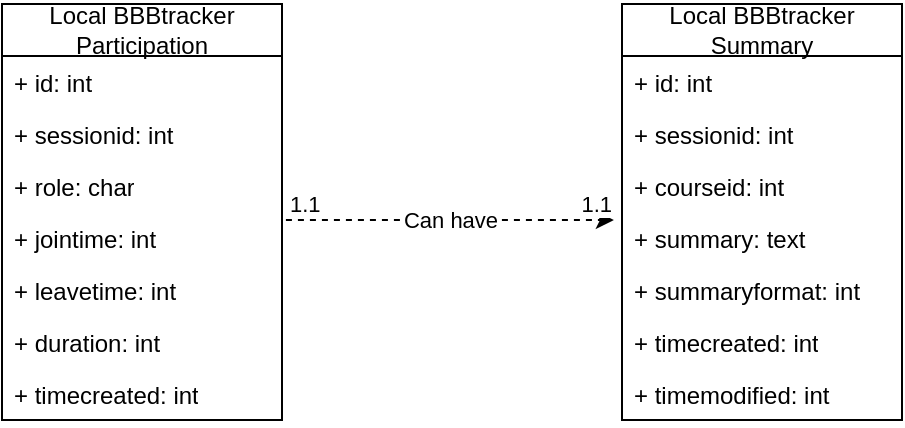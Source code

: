<mxfile version="28.1.1">
  <diagram name="Page-1" id="0X8NSl4UoyZRY0ugbZdQ">
    <mxGraphModel dx="872" dy="495" grid="1" gridSize="10" guides="1" tooltips="1" connect="1" arrows="1" fold="1" page="1" pageScale="1" pageWidth="827" pageHeight="1169" math="0" shadow="0">
      <root>
        <mxCell id="0" />
        <mxCell id="1" parent="0" />
        <mxCell id="r5Bvgh6SIpVcqufKXAmp-1" value="Local BBBtracker Summary" style="swimlane;fontStyle=0;childLayout=stackLayout;horizontal=1;startSize=26;fillColor=none;horizontalStack=0;resizeParent=1;resizeParentMax=0;resizeLast=0;collapsible=1;marginBottom=0;whiteSpace=wrap;html=1;" vertex="1" parent="1">
          <mxGeometry x="420" y="150" width="140" height="208" as="geometry" />
        </mxCell>
        <mxCell id="r5Bvgh6SIpVcqufKXAmp-2" value="+ id: int" style="text;strokeColor=none;fillColor=none;align=left;verticalAlign=top;spacingLeft=4;spacingRight=4;overflow=hidden;rotatable=0;points=[[0,0.5],[1,0.5]];portConstraint=eastwest;whiteSpace=wrap;html=1;" vertex="1" parent="r5Bvgh6SIpVcqufKXAmp-1">
          <mxGeometry y="26" width="140" height="26" as="geometry" />
        </mxCell>
        <mxCell id="r5Bvgh6SIpVcqufKXAmp-3" value="+ sessionid: int" style="text;strokeColor=none;fillColor=none;align=left;verticalAlign=top;spacingLeft=4;spacingRight=4;overflow=hidden;rotatable=0;points=[[0,0.5],[1,0.5]];portConstraint=eastwest;whiteSpace=wrap;html=1;" vertex="1" parent="r5Bvgh6SIpVcqufKXAmp-1">
          <mxGeometry y="52" width="140" height="26" as="geometry" />
        </mxCell>
        <mxCell id="r5Bvgh6SIpVcqufKXAmp-4" value="+ courseid: int" style="text;strokeColor=none;fillColor=none;align=left;verticalAlign=top;spacingLeft=4;spacingRight=4;overflow=hidden;rotatable=0;points=[[0,0.5],[1,0.5]];portConstraint=eastwest;whiteSpace=wrap;html=1;" vertex="1" parent="r5Bvgh6SIpVcqufKXAmp-1">
          <mxGeometry y="78" width="140" height="26" as="geometry" />
        </mxCell>
        <mxCell id="r5Bvgh6SIpVcqufKXAmp-13" value="+ summary: text" style="text;strokeColor=none;fillColor=none;align=left;verticalAlign=top;spacingLeft=4;spacingRight=4;overflow=hidden;rotatable=0;points=[[0,0.5],[1,0.5]];portConstraint=eastwest;whiteSpace=wrap;html=1;" vertex="1" parent="r5Bvgh6SIpVcqufKXAmp-1">
          <mxGeometry y="104" width="140" height="26" as="geometry" />
        </mxCell>
        <mxCell id="r5Bvgh6SIpVcqufKXAmp-14" value="+ summaryformat: int" style="text;strokeColor=none;fillColor=none;align=left;verticalAlign=top;spacingLeft=4;spacingRight=4;overflow=hidden;rotatable=0;points=[[0,0.5],[1,0.5]];portConstraint=eastwest;whiteSpace=wrap;html=1;" vertex="1" parent="r5Bvgh6SIpVcqufKXAmp-1">
          <mxGeometry y="130" width="140" height="26" as="geometry" />
        </mxCell>
        <mxCell id="r5Bvgh6SIpVcqufKXAmp-15" value="+ timecreated: int" style="text;strokeColor=none;fillColor=none;align=left;verticalAlign=top;spacingLeft=4;spacingRight=4;overflow=hidden;rotatable=0;points=[[0,0.5],[1,0.5]];portConstraint=eastwest;whiteSpace=wrap;html=1;" vertex="1" parent="r5Bvgh6SIpVcqufKXAmp-1">
          <mxGeometry y="156" width="140" height="26" as="geometry" />
        </mxCell>
        <mxCell id="r5Bvgh6SIpVcqufKXAmp-16" value="+ timemodified: int" style="text;strokeColor=none;fillColor=none;align=left;verticalAlign=top;spacingLeft=4;spacingRight=4;overflow=hidden;rotatable=0;points=[[0,0.5],[1,0.5]];portConstraint=eastwest;whiteSpace=wrap;html=1;" vertex="1" parent="r5Bvgh6SIpVcqufKXAmp-1">
          <mxGeometry y="182" width="140" height="26" as="geometry" />
        </mxCell>
        <mxCell id="r5Bvgh6SIpVcqufKXAmp-5" value="Local BBBtracker Participation" style="swimlane;fontStyle=0;childLayout=stackLayout;horizontal=1;startSize=26;fillColor=none;horizontalStack=0;resizeParent=1;resizeParentMax=0;resizeLast=0;collapsible=1;marginBottom=0;whiteSpace=wrap;html=1;" vertex="1" parent="1">
          <mxGeometry x="110" y="150" width="140" height="208" as="geometry" />
        </mxCell>
        <mxCell id="r5Bvgh6SIpVcqufKXAmp-6" value="+ id: int" style="text;strokeColor=none;fillColor=none;align=left;verticalAlign=top;spacingLeft=4;spacingRight=4;overflow=hidden;rotatable=0;points=[[0,0.5],[1,0.5]];portConstraint=eastwest;whiteSpace=wrap;html=1;" vertex="1" parent="r5Bvgh6SIpVcqufKXAmp-5">
          <mxGeometry y="26" width="140" height="26" as="geometry" />
        </mxCell>
        <mxCell id="r5Bvgh6SIpVcqufKXAmp-7" value="+ sessionid: int" style="text;strokeColor=none;fillColor=none;align=left;verticalAlign=top;spacingLeft=4;spacingRight=4;overflow=hidden;rotatable=0;points=[[0,0.5],[1,0.5]];portConstraint=eastwest;whiteSpace=wrap;html=1;" vertex="1" parent="r5Bvgh6SIpVcqufKXAmp-5">
          <mxGeometry y="52" width="140" height="26" as="geometry" />
        </mxCell>
        <mxCell id="r5Bvgh6SIpVcqufKXAmp-8" value="+ role: char" style="text;strokeColor=none;fillColor=none;align=left;verticalAlign=top;spacingLeft=4;spacingRight=4;overflow=hidden;rotatable=0;points=[[0,0.5],[1,0.5]];portConstraint=eastwest;whiteSpace=wrap;html=1;" vertex="1" parent="r5Bvgh6SIpVcqufKXAmp-5">
          <mxGeometry y="78" width="140" height="26" as="geometry" />
        </mxCell>
        <mxCell id="r5Bvgh6SIpVcqufKXAmp-9" value="+ jointime: int" style="text;strokeColor=none;fillColor=none;align=left;verticalAlign=top;spacingLeft=4;spacingRight=4;overflow=hidden;rotatable=0;points=[[0,0.5],[1,0.5]];portConstraint=eastwest;whiteSpace=wrap;html=1;" vertex="1" parent="r5Bvgh6SIpVcqufKXAmp-5">
          <mxGeometry y="104" width="140" height="26" as="geometry" />
        </mxCell>
        <mxCell id="r5Bvgh6SIpVcqufKXAmp-11" value="+ leavetime: int" style="text;strokeColor=none;fillColor=none;align=left;verticalAlign=top;spacingLeft=4;spacingRight=4;overflow=hidden;rotatable=0;points=[[0,0.5],[1,0.5]];portConstraint=eastwest;whiteSpace=wrap;html=1;" vertex="1" parent="r5Bvgh6SIpVcqufKXAmp-5">
          <mxGeometry y="130" width="140" height="26" as="geometry" />
        </mxCell>
        <mxCell id="r5Bvgh6SIpVcqufKXAmp-10" value="+ duration: int" style="text;strokeColor=none;fillColor=none;align=left;verticalAlign=top;spacingLeft=4;spacingRight=4;overflow=hidden;rotatable=0;points=[[0,0.5],[1,0.5]];portConstraint=eastwest;whiteSpace=wrap;html=1;" vertex="1" parent="r5Bvgh6SIpVcqufKXAmp-5">
          <mxGeometry y="156" width="140" height="26" as="geometry" />
        </mxCell>
        <mxCell id="r5Bvgh6SIpVcqufKXAmp-12" value="+ timecreated: int" style="text;strokeColor=none;fillColor=none;align=left;verticalAlign=top;spacingLeft=4;spacingRight=4;overflow=hidden;rotatable=0;points=[[0,0.5],[1,0.5]];portConstraint=eastwest;whiteSpace=wrap;html=1;" vertex="1" parent="r5Bvgh6SIpVcqufKXAmp-5">
          <mxGeometry y="182" width="140" height="26" as="geometry" />
        </mxCell>
        <mxCell id="r5Bvgh6SIpVcqufKXAmp-17" value="" style="endArrow=classic;html=1;rounded=0;exitX=1.014;exitY=0.154;exitDx=0;exitDy=0;exitPerimeter=0;entryX=-0.029;entryY=0.154;entryDx=0;entryDy=0;entryPerimeter=0;dashed=1;" edge="1" parent="1" source="r5Bvgh6SIpVcqufKXAmp-9" target="r5Bvgh6SIpVcqufKXAmp-13">
          <mxGeometry relative="1" as="geometry">
            <mxPoint x="330" y="260" as="sourcePoint" />
            <mxPoint x="490" y="260" as="targetPoint" />
          </mxGeometry>
        </mxCell>
        <mxCell id="r5Bvgh6SIpVcqufKXAmp-18" value="Can have" style="edgeLabel;resizable=0;html=1;;align=center;verticalAlign=middle;" connectable="0" vertex="1" parent="r5Bvgh6SIpVcqufKXAmp-17">
          <mxGeometry relative="1" as="geometry" />
        </mxCell>
        <mxCell id="r5Bvgh6SIpVcqufKXAmp-19" value="1.1" style="edgeLabel;resizable=0;html=1;;align=left;verticalAlign=bottom;" connectable="0" vertex="1" parent="r5Bvgh6SIpVcqufKXAmp-17">
          <mxGeometry x="-1" relative="1" as="geometry" />
        </mxCell>
        <mxCell id="r5Bvgh6SIpVcqufKXAmp-20" value="1.1" style="edgeLabel;resizable=0;html=1;;align=right;verticalAlign=bottom;" connectable="0" vertex="1" parent="r5Bvgh6SIpVcqufKXAmp-17">
          <mxGeometry x="1" relative="1" as="geometry" />
        </mxCell>
      </root>
    </mxGraphModel>
  </diagram>
</mxfile>
